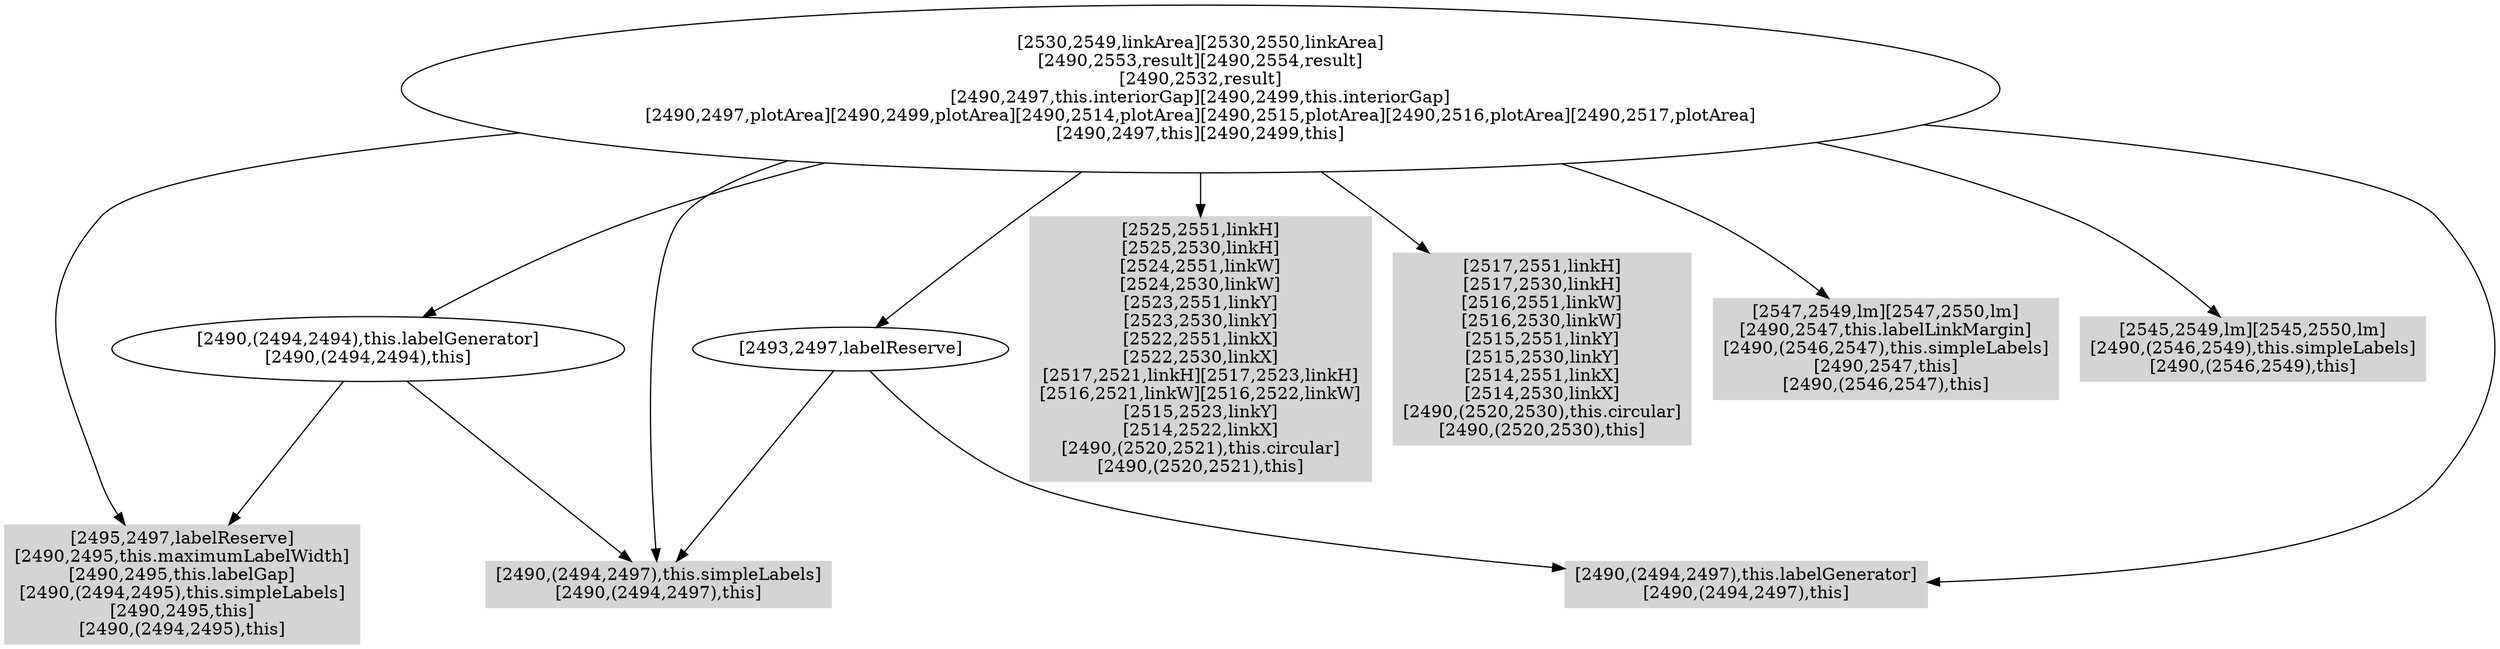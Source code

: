 digraph { 
3949 [shape=box,style=filled,color=".0 .0 .83",label="[2495,2497,labelReserve]\n[2490,2495,this.maximumLabelWidth]\n[2490,2495,this.labelGap]\n[2490,(2494,2495),this.simpleLabels]\n[2490,2495,this]\n[2490,(2494,2495),this]"];
3950 [shape=box,style=filled,color=".0 .0 .83",label="[2490,(2494,2497),this.simpleLabels]\n[2490,(2494,2497),this]"];
3951 [label="[2490,(2494,2494),this.labelGenerator]\n[2490,(2494,2494),this]"];
3952 [shape=box,style=filled,color=".0 .0 .83",label="[2490,(2494,2497),this.labelGenerator]\n[2490,(2494,2497),this]"];
3953 [shape=box,style=filled,color=".0 .0 .83",label="[2525,2551,linkH]\n[2525,2530,linkH]\n[2524,2551,linkW]\n[2524,2530,linkW]\n[2523,2551,linkY]\n[2523,2530,linkY]\n[2522,2551,linkX]\n[2522,2530,linkX]\n[2517,2521,linkH][2517,2523,linkH]\n[2516,2521,linkW][2516,2522,linkW]\n[2515,2523,linkY]\n[2514,2522,linkX]\n[2490,(2520,2521),this.circular]\n[2490,(2520,2521),this]"];
3954 [shape=box,style=filled,color=".0 .0 .83",label="[2517,2551,linkH]\n[2517,2530,linkH]\n[2516,2551,linkW]\n[2516,2530,linkW]\n[2515,2551,linkY]\n[2515,2530,linkY]\n[2514,2551,linkX]\n[2514,2530,linkX]\n[2490,(2520,2530),this.circular]\n[2490,(2520,2530),this]"];
3955 [shape=box,style=filled,color=".0 .0 .83",label="[2547,2549,lm][2547,2550,lm]\n[2490,2547,this.labelLinkMargin]\n[2490,(2546,2547),this.simpleLabels]\n[2490,2547,this]\n[2490,(2546,2547),this]"];
3956 [shape=box,style=filled,color=".0 .0 .83",label="[2545,2549,lm][2545,2550,lm]\n[2490,(2546,2549),this.simpleLabels]\n[2490,(2546,2549),this]"];
3957 [label="[2493,2497,labelReserve]"];
3958 [label="[2530,2549,linkArea][2530,2550,linkArea]\n[2490,2553,result][2490,2554,result]\n[2490,2532,result]\n[2490,2497,this.interiorGap][2490,2499,this.interiorGap]\n[2490,2497,plotArea][2490,2499,plotArea][2490,2514,plotArea][2490,2515,plotArea][2490,2516,plotArea][2490,2517,plotArea]\n[2490,2497,this][2490,2499,this]"];
3951 -> 3949;
3951 -> 3950;
3957 -> 3950;
3957 -> 3952;
3958 -> 3949;
3958 -> 3950;
3958 -> 3951;
3958 -> 3952;
3958 -> 3953;
3958 -> 3954;
3958 -> 3955;
3958 -> 3956;
3958 -> 3957;
}